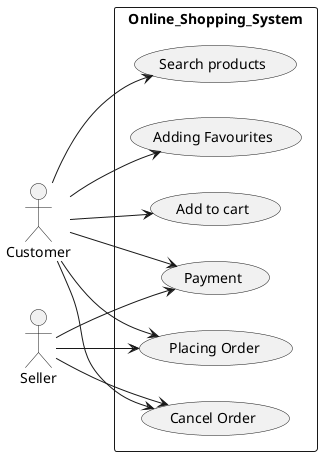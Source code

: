 @startuml
left to right direction
actor "Customer" as fc
rectangle  Online_Shopping_System {
  usecase "Search products" as UC1
  usecase "Payment" as UC2
  usecase " Placing Order" as UC3
  usecase "Adding Favourites" as UC4
  usecase "Cancel Order" as UC5
  usecase "Add to cart" as UC6
}
actor "Seller" as fc1
rectangle  Online_Shopping_System {
  usecase "Payment" as UC2
  usecase " Placing Order" as UC3
  usecase "Cancel Order" as UC5 
}
fc --> UC1
fc --> UC2
fc --> UC3
fc --> UC4
fc --> UC5
fc --> UC6
fc1--> UC2
fc1--> UC3
fc1--> UC5
@enduml
